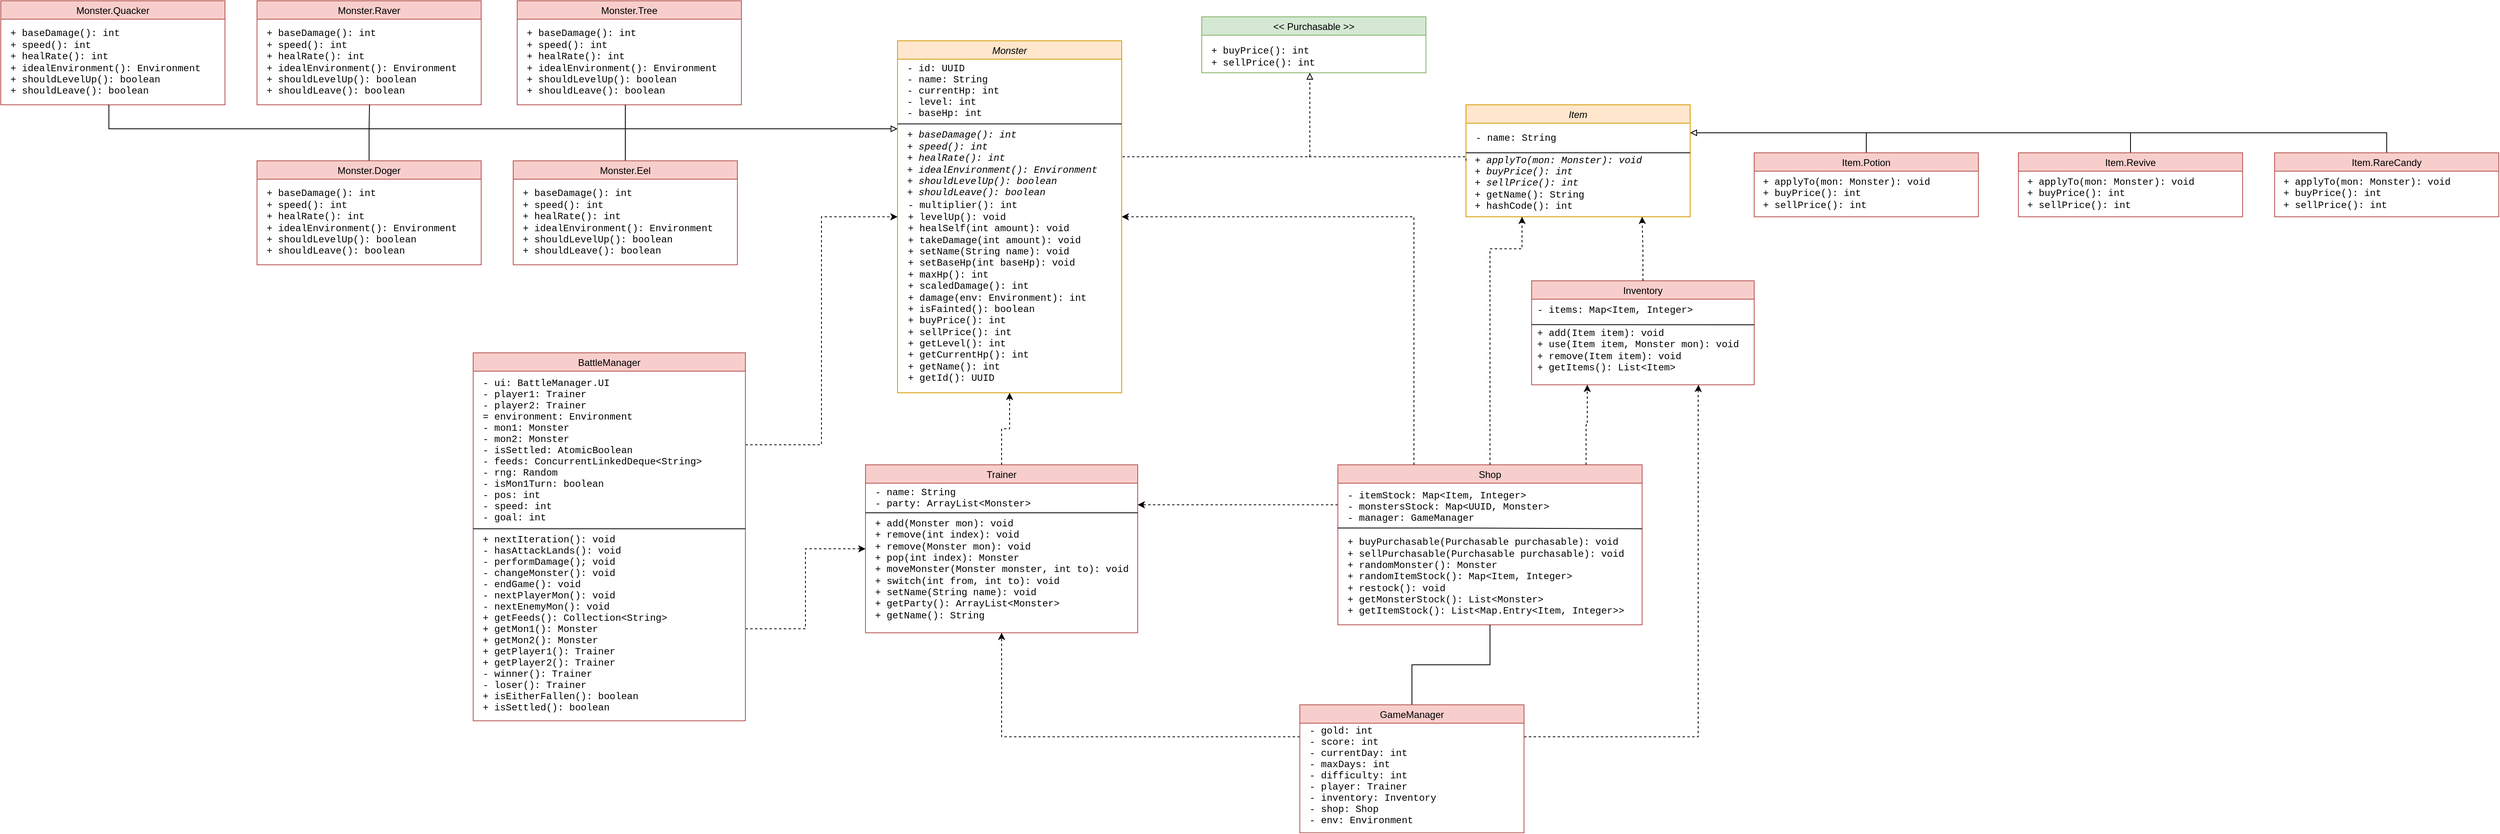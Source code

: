 <mxfile version="17.4.2" type="device"><diagram id="pFSYUsDLJ4QnkjCIc38w" name="Page-1"><mxGraphModel dx="2806" dy="759" grid="1" gridSize="10" guides="1" tooltips="1" connect="1" arrows="1" fold="1" page="1" pageScale="1" pageWidth="850" pageHeight="1100" background="#FFFFFF" math="0" shadow="0"><root><mxCell id="0"/><mxCell id="1" parent="0"/><mxCell id="HQpbe6BVlYGjpsLL3_IX-9" value="Item" style="swimlane;fontStyle=2;fillColor=#ffe6cc;strokeColor=#d79b00;" parent="1" vertex="1"><mxGeometry x="790" y="170" width="280" height="140" as="geometry"/></mxCell><mxCell id="HQpbe6BVlYGjpsLL3_IX-10" value="- name: String" style="text;strokeColor=none;fillColor=none;align=left;verticalAlign=middle;rounded=0;fontFamily=Courier New;" parent="HQpbe6BVlYGjpsLL3_IX-9" vertex="1"><mxGeometry x="10" y="30" width="130" height="20" as="geometry"/></mxCell><mxCell id="HQpbe6BVlYGjpsLL3_IX-11" value="&lt;i&gt;+ applyTo(mon: Monster): void&lt;br&gt;&lt;/i&gt;&lt;div&gt;&lt;i&gt;+ buyPrice(): int&lt;/i&gt;&lt;/div&gt;&lt;div&gt;&lt;i&gt;+ sellPrice(): int&lt;/i&gt;&lt;/div&gt;&lt;div&gt;+ getName(): String&lt;/div&gt;&lt;div&gt;+ hashCode(): int&lt;/div&gt;" style="text;strokeColor=none;fillColor=none;align=left;verticalAlign=middle;rounded=0;fontFamily=Courier New;html=1;" parent="HQpbe6BVlYGjpsLL3_IX-9" vertex="1"><mxGeometry x="9" y="68" width="250" height="60" as="geometry"/></mxCell><mxCell id="HQpbe6BVlYGjpsLL3_IX-13" value="" style="endArrow=none;html=1;rounded=0;fontFamily=Courier New;" parent="HQpbe6BVlYGjpsLL3_IX-9" edge="1"><mxGeometry width="50" height="50" relative="1" as="geometry"><mxPoint y="60" as="sourcePoint"/><mxPoint x="280" y="60" as="targetPoint"/></mxGeometry></mxCell><mxCell id="HQpbe6BVlYGjpsLL3_IX-15" value="&lt;&lt; Purchasable &gt;&gt;" style="swimlane;fontStyle=0;fillColor=#d5e8d4;strokeColor=#82b366;" parent="1" vertex="1"><mxGeometry x="460" y="60" width="280" height="70" as="geometry"/></mxCell><mxCell id="HQpbe6BVlYGjpsLL3_IX-17" value="&lt;span&gt;+ buyPrice(): int&lt;/span&gt;&lt;br&gt;&lt;div&gt;&lt;span&gt;+ sellPrice(): int&lt;/span&gt;&lt;/div&gt;" style="text;strokeColor=none;fillColor=none;align=left;verticalAlign=middle;rounded=0;fontFamily=Courier New;html=1;fontStyle=0" parent="HQpbe6BVlYGjpsLL3_IX-15" vertex="1"><mxGeometry x="10" y="30" width="250" height="40" as="geometry"/></mxCell><mxCell id="HQpbe6BVlYGjpsLL3_IX-20" value="" style="endArrow=block;dashed=1;html=1;rounded=0;fontFamily=Courier New;exitX=1;exitY=0.25;exitDx=0;exitDy=0;edgeStyle=orthogonalEdgeStyle;entryX=0.5;entryY=1;entryDx=0;entryDy=0;endFill=0;" parent="1" source="HQpbe6BVlYGjpsLL3_IX-2" target="HQpbe6BVlYGjpsLL3_IX-17" edge="1"><mxGeometry width="50" height="50" relative="1" as="geometry"><mxPoint x="320" y="200" as="sourcePoint"/><mxPoint x="600.004" y="152.5" as="targetPoint"/><Array as="points"><mxPoint x="360" y="235"/><mxPoint x="595" y="235"/></Array></mxGeometry></mxCell><mxCell id="HQpbe6BVlYGjpsLL3_IX-21" value="" style="endArrow=none;dashed=1;html=1;rounded=0;fontFamily=Courier New;exitX=0;exitY=0.5;exitDx=0;exitDy=0;edgeStyle=orthogonalEdgeStyle;" parent="1" source="HQpbe6BVlYGjpsLL3_IX-9" edge="1"><mxGeometry width="50" height="50" relative="1" as="geometry"><mxPoint x="240" y="290" as="sourcePoint"/><mxPoint x="590" y="235" as="targetPoint"/><Array as="points"><mxPoint x="790" y="235"/><mxPoint x="600" y="235"/></Array></mxGeometry></mxCell><mxCell id="2OOPUxPIZDcGYrTRLURp-1" value="Trainer" style="swimlane;fontStyle=0;fillColor=#f8cecc;strokeColor=#b85450;startSize=23;" parent="1" vertex="1"><mxGeometry x="40" y="620" width="340" height="210" as="geometry"/></mxCell><mxCell id="2OOPUxPIZDcGYrTRLURp-2" value="- name: String&#10;- party: ArrayList&lt;Monster&gt;" style="text;strokeColor=none;fillColor=none;align=left;verticalAlign=middle;rounded=0;fontFamily=Courier New;" parent="2OOPUxPIZDcGYrTRLURp-1" vertex="1"><mxGeometry x="10" y="20" width="130" height="40" as="geometry"/></mxCell><mxCell id="2OOPUxPIZDcGYrTRLURp-4" value="&lt;div&gt;+ add(Monster mon): void&lt;/div&gt;&lt;div&gt;+ remove(int index): void&lt;/div&gt;&lt;div&gt;+ remove(Monster mon): void&lt;/div&gt;&lt;div&gt;+ pop(int index): Monster&lt;/div&gt;&lt;div&gt;+ moveMonster(Monster monster, int to): void&lt;/div&gt;&lt;div&gt;+ switch(int from, int to): void&lt;/div&gt;&lt;div&gt;+ setName(String name): void&lt;/div&gt;&lt;div&gt;+ getParty(): ArrayList&amp;lt;Monster&amp;gt;&lt;/div&gt;&lt;div&gt;+ getName(): String&lt;/div&gt;" style="text;strokeColor=none;fillColor=none;align=left;verticalAlign=middle;rounded=0;fontFamily=Courier New;html=1;" parent="2OOPUxPIZDcGYrTRLURp-1" vertex="1"><mxGeometry x="10" y="81" width="250" height="100" as="geometry"/></mxCell><mxCell id="2OOPUxPIZDcGYrTRLURp-5" value="" style="endArrow=none;html=1;rounded=0;fontFamily=Courier New;" parent="2OOPUxPIZDcGYrTRLURp-1" edge="1"><mxGeometry width="50" height="50" relative="1" as="geometry"><mxPoint y="60" as="sourcePoint"/><mxPoint x="340" y="60" as="targetPoint"/><Array as="points"><mxPoint x="150" y="60"/></Array></mxGeometry></mxCell><mxCell id="2OOPUxPIZDcGYrTRLURp-6" value="" style="endArrow=classic;dashed=1;html=1;rounded=0;entryX=0.5;entryY=1;entryDx=0;entryDy=0;strokeColor=default;startArrow=none;startFill=0;endFill=1;exitX=0.5;exitY=0;exitDx=0;exitDy=0;edgeStyle=orthogonalEdgeStyle;" parent="1" source="2OOPUxPIZDcGYrTRLURp-1" target="HQpbe6BVlYGjpsLL3_IX-2" edge="1"><mxGeometry width="50" height="50" relative="1" as="geometry"><mxPoint x="480" y="540" as="sourcePoint"/><mxPoint x="500" y="410" as="targetPoint"/></mxGeometry></mxCell><mxCell id="2OOPUxPIZDcGYrTRLURp-7" value="Inventory" style="swimlane;fontStyle=0;fillColor=#f8cecc;strokeColor=#b85450;startSize=23;" parent="1" vertex="1"><mxGeometry x="872" y="390" width="278" height="130" as="geometry"/></mxCell><mxCell id="2OOPUxPIZDcGYrTRLURp-23" value="- items: Map&lt;Item, Integer&gt;" style="text;strokeColor=none;fillColor=none;align=left;verticalAlign=middle;rounded=0;fontFamily=Courier New;" parent="2OOPUxPIZDcGYrTRLURp-7" vertex="1"><mxGeometry x="5" y="20" width="130" height="30" as="geometry"/></mxCell><mxCell id="2OOPUxPIZDcGYrTRLURp-24" value="&lt;div&gt;+ add(Item item): void&lt;/div&gt;&lt;div&gt;+ use(Item item, Monster mon): void&lt;/div&gt;&lt;div&gt;+ remove(Item item): void&lt;/div&gt;&lt;div&gt;+ getItems(): List&amp;lt;Item&amp;gt;&lt;/div&gt;" style="text;strokeColor=none;fillColor=none;align=left;verticalAlign=middle;rounded=0;fontFamily=Courier New;html=1;" parent="2OOPUxPIZDcGYrTRLURp-7" vertex="1"><mxGeometry x="5" y="67" width="250" height="40" as="geometry"/></mxCell><mxCell id="2OOPUxPIZDcGYrTRLURp-27" value="" style="endArrow=none;html=1;rounded=0;fontFamily=Courier New;" parent="2OOPUxPIZDcGYrTRLURp-7" edge="1"><mxGeometry width="50" height="50" relative="1" as="geometry"><mxPoint y="54.71" as="sourcePoint"/><mxPoint x="278" y="55" as="targetPoint"/></mxGeometry></mxCell><mxCell id="2OOPUxPIZDcGYrTRLURp-11" value="" style="endArrow=classic;dashed=1;html=1;rounded=0;strokeColor=default;endFill=1;edgeStyle=orthogonalEdgeStyle;" parent="1" source="2OOPUxPIZDcGYrTRLURp-7" edge="1"><mxGeometry width="50" height="50" relative="1" as="geometry"><mxPoint x="360" y="480" as="sourcePoint"/><mxPoint x="1010" y="310" as="targetPoint"/></mxGeometry></mxCell><mxCell id="SiS5VSposjRIpW0yCWw8-3" style="edgeStyle=orthogonalEdgeStyle;rounded=0;orthogonalLoop=1;jettySize=auto;html=1;exitX=0;exitY=0.25;exitDx=0;exitDy=0;dashed=1;" parent="1" source="2OOPUxPIZDcGYrTRLURp-12" edge="1"><mxGeometry relative="1" as="geometry"><mxPoint x="380" y="670" as="targetPoint"/></mxGeometry></mxCell><mxCell id="2OOPUxPIZDcGYrTRLURp-12" value="Shop" style="swimlane;fontStyle=0;fillColor=#f8cecc;strokeColor=#b85450;startSize=23;" parent="1" vertex="1"><mxGeometry x="630" y="620" width="380" height="200" as="geometry"/></mxCell><mxCell id="2OOPUxPIZDcGYrTRLURp-13" value="- itemStock: Map&lt;Item, Integer&gt;&#10;- monstersStock: Map&lt;UUID, Monster&gt;&#10;- manager: GameManager " style="text;strokeColor=none;fillColor=none;align=left;verticalAlign=middle;rounded=0;fontFamily=Courier New;" parent="2OOPUxPIZDcGYrTRLURp-12" vertex="1"><mxGeometry x="10" y="31" width="130" height="40" as="geometry"/></mxCell><mxCell id="2OOPUxPIZDcGYrTRLURp-14" value="&lt;div&gt;&lt;span&gt;+ buyPurchasable(Purchasable purchasable): void&lt;/span&gt;&lt;/div&gt;&lt;div&gt;+ sellPurchasable(Purchasable purchasable): void&lt;/div&gt;&lt;div&gt;+ randomMonster(): Monster&lt;/div&gt;&lt;div&gt;+ randomItemStock(): Map&amp;lt;Item, Integer&amp;gt;&lt;/div&gt;+ restock(): void&lt;br&gt;+ getMonsterStock(): List&amp;lt;Monster&amp;gt;&lt;br&gt;+ getItemStock(): List&amp;lt;Map.Entry&amp;lt;Item, Integer&amp;gt;&amp;gt;" style="text;strokeColor=none;fillColor=none;align=left;verticalAlign=middle;rounded=0;fontFamily=Courier New;html=1;" parent="2OOPUxPIZDcGYrTRLURp-12" vertex="1"><mxGeometry x="10" y="80" width="460" height="120" as="geometry"/></mxCell><mxCell id="2OOPUxPIZDcGYrTRLURp-15" value="" style="endArrow=none;html=1;rounded=0;fontFamily=Courier New;" parent="2OOPUxPIZDcGYrTRLURp-12" edge="1"><mxGeometry width="50" height="50" relative="1" as="geometry"><mxPoint y="79" as="sourcePoint"/><mxPoint x="380" y="80" as="targetPoint"/><Array as="points"><mxPoint x="150" y="79"/></Array></mxGeometry></mxCell><mxCell id="2OOPUxPIZDcGYrTRLURp-17" value="" style="endArrow=classic;dashed=1;html=1;rounded=0;strokeColor=default;endFill=1;entryX=0.25;entryY=1;entryDx=0;entryDy=0;edgeStyle=orthogonalEdgeStyle;" parent="1" source="2OOPUxPIZDcGYrTRLURp-12" target="2OOPUxPIZDcGYrTRLURp-7" edge="1"><mxGeometry width="50" height="50" relative="1" as="geometry"><mxPoint x="950" y="617" as="sourcePoint"/><mxPoint x="600" y="510" as="targetPoint"/><Array as="points"><mxPoint x="940" y="570"/><mxPoint x="942" y="570"/></Array></mxGeometry></mxCell><mxCell id="2OOPUxPIZDcGYrTRLURp-18" value="" style="endArrow=classic;dashed=1;html=1;rounded=0;strokeColor=default;endFill=1;exitX=0.5;exitY=0;exitDx=0;exitDy=0;entryX=0.25;entryY=1;entryDx=0;entryDy=0;edgeStyle=orthogonalEdgeStyle;" parent="1" source="2OOPUxPIZDcGYrTRLURp-12" target="HQpbe6BVlYGjpsLL3_IX-9" edge="1"><mxGeometry width="50" height="50" relative="1" as="geometry"><mxPoint x="740.0" y="689.6" as="sourcePoint"/><mxPoint x="720" y="400" as="targetPoint"/><Array as="points"><mxPoint x="820" y="350"/><mxPoint x="860" y="350"/></Array></mxGeometry></mxCell><mxCell id="2OOPUxPIZDcGYrTRLURp-19" value="" style="endArrow=classic;dashed=1;html=1;rounded=0;strokeColor=default;endFill=1;exitX=0.25;exitY=0;exitDx=0;exitDy=0;entryX=1;entryY=0.5;entryDx=0;entryDy=0;edgeStyle=orthogonalEdgeStyle;" parent="1" source="2OOPUxPIZDcGYrTRLURp-12" target="HQpbe6BVlYGjpsLL3_IX-2" edge="1"><mxGeometry width="50" height="50" relative="1" as="geometry"><mxPoint x="538.985" y="690" as="sourcePoint"/><mxPoint x="320" y="400.2" as="targetPoint"/><Array as="points"><mxPoint x="725" y="310"/></Array></mxGeometry></mxCell><mxCell id="HQpbe6BVlYGjpsLL3_IX-2" value="Monster" style="swimlane;fontStyle=2;fillColor=#ffe6cc;strokeColor=#d79b00;" parent="1" vertex="1"><mxGeometry x="80" y="90" width="280" height="440" as="geometry"/></mxCell><mxCell id="HQpbe6BVlYGjpsLL3_IX-4" value="- id: UUID&#10;- name: String&#10;- currentHp: int&#10;- level: int&#10;- baseHp: int   " style="text;strokeColor=none;fillColor=none;align=left;verticalAlign=middle;rounded=0;fontFamily=Courier New;" parent="HQpbe6BVlYGjpsLL3_IX-2" vertex="1"><mxGeometry x="10" y="31" width="130" height="60" as="geometry"/></mxCell><mxCell id="HQpbe6BVlYGjpsLL3_IX-7" value="&lt;i&gt;+ baseDamage(): int&lt;br&gt;+ speed(): int&lt;br&gt;+ healRate(): int&lt;br&gt;+ idealEnvironment(): Environment&lt;br&gt;+ shouldLevelUp(): boolean&lt;br&gt;+ shouldLeave(): boolean&lt;/i&gt;" style="text;strokeColor=none;fillColor=none;align=left;verticalAlign=middle;rounded=0;fontFamily=Courier New;html=1;" parent="HQpbe6BVlYGjpsLL3_IX-2" vertex="1"><mxGeometry x="10" y="99" width="250" height="110" as="geometry"/></mxCell><mxCell id="HQpbe6BVlYGjpsLL3_IX-8" value="&lt;div&gt;- multiplier(): int&lt;/div&gt;&lt;div&gt;+ levelUp(): void&lt;/div&gt;&lt;div&gt;+ healSelf(int amount): void&lt;/div&gt;&lt;div&gt;+ takeDamage(int amount): void&lt;/div&gt;&lt;div&gt;+ setName(String name): void&lt;/div&gt;&lt;div&gt;+ setBaseHp(int baseHp): void&lt;/div&gt;&lt;div&gt;+ maxHp(): int&lt;/div&gt;&lt;div&gt;+ scaledDamage(): int&lt;/div&gt;&lt;div&gt;+ damage(env: Environment): int&lt;/div&gt;&lt;div&gt;+ isFainted(): boolean&lt;/div&gt;&lt;div&gt;+ buyPrice(): int&lt;/div&gt;&lt;div&gt;+ sellPrice(): int&lt;/div&gt;&lt;div&gt;+ getLevel(): int&lt;/div&gt;&lt;div&gt;+ getCurrentHp(): int&lt;/div&gt;&lt;div&gt;+ getName(): int&lt;/div&gt;&lt;div&gt;+ getId(): UUID&lt;/div&gt;" style="text;strokeColor=none;fillColor=none;align=left;verticalAlign=middle;rounded=0;fontFamily=Courier New;html=1;" parent="HQpbe6BVlYGjpsLL3_IX-2" vertex="1"><mxGeometry x="11" y="197" width="250" height="234" as="geometry"/></mxCell><mxCell id="2OOPUxPIZDcGYrTRLURp-38" value="" style="endArrow=none;html=1;rounded=0;fontFamily=Courier New;" parent="HQpbe6BVlYGjpsLL3_IX-2" edge="1"><mxGeometry width="50" height="50" relative="1" as="geometry"><mxPoint y="103.82" as="sourcePoint"/><mxPoint x="280" y="103.82" as="targetPoint"/></mxGeometry></mxCell><mxCell id="2OOPUxPIZDcGYrTRLURp-34" style="edgeStyle=orthogonalEdgeStyle;rounded=0;orthogonalLoop=1;jettySize=auto;html=1;entryX=0.5;entryY=1;entryDx=0;entryDy=0;startArrow=none;startFill=0;endArrow=classic;endFill=1;strokeColor=default;dashed=1;exitX=0;exitY=0.25;exitDx=0;exitDy=0;" parent="1" source="2OOPUxPIZDcGYrTRLURp-30" target="2OOPUxPIZDcGYrTRLURp-1" edge="1"><mxGeometry relative="1" as="geometry"><Array as="points"><mxPoint x="210" y="960"/></Array></mxGeometry></mxCell><mxCell id="2OOPUxPIZDcGYrTRLURp-35" style="edgeStyle=orthogonalEdgeStyle;rounded=0;orthogonalLoop=1;jettySize=auto;html=1;exitX=1;exitY=0.25;exitDx=0;exitDy=0;entryX=0.75;entryY=1;entryDx=0;entryDy=0;dashed=1;startArrow=none;startFill=0;endArrow=classic;endFill=1;strokeColor=default;" parent="1" source="2OOPUxPIZDcGYrTRLURp-30" target="2OOPUxPIZDcGYrTRLURp-7" edge="1"><mxGeometry relative="1" as="geometry"><Array as="points"><mxPoint x="1080" y="960"/><mxPoint x="1080" y="530"/><mxPoint x="1081" y="530"/></Array></mxGeometry></mxCell><mxCell id="2OOPUxPIZDcGYrTRLURp-36" style="edgeStyle=orthogonalEdgeStyle;rounded=0;orthogonalLoop=1;jettySize=auto;html=1;entryX=0.5;entryY=1;entryDx=0;entryDy=0;startArrow=none;startFill=0;endArrow=none;endFill=0;strokeColor=default;" parent="1" source="2OOPUxPIZDcGYrTRLURp-30" target="2OOPUxPIZDcGYrTRLURp-12" edge="1"><mxGeometry relative="1" as="geometry"/></mxCell><mxCell id="2OOPUxPIZDcGYrTRLURp-30" value="GameManager" style="swimlane;fontStyle=0;fillColor=#f8cecc;strokeColor=#b85450;startSize=23;" parent="1" vertex="1"><mxGeometry x="582.5" y="920" width="280" height="160" as="geometry"/></mxCell><mxCell id="2OOPUxPIZDcGYrTRLURp-31" value="- gold: int&#10;- score: int&#10;- currentDay: int&#10;- maxDays: int&#10;- difficulty: int&#10;- player: Trainer&#10;- inventory: Inventory&#10;- shop: Shop&#10;- env: Environment" style="text;strokeColor=none;fillColor=none;align=left;verticalAlign=middle;rounded=0;fontFamily=Courier New;" parent="2OOPUxPIZDcGYrTRLURp-30" vertex="1"><mxGeometry x="10" y="32" width="130" height="110" as="geometry"/></mxCell><mxCell id="VeZPaZXWvOt5dgoKV3AZ-8" style="edgeStyle=orthogonalEdgeStyle;rounded=0;orthogonalLoop=1;jettySize=auto;html=1;exitX=1;exitY=0.25;exitDx=0;exitDy=0;entryX=0;entryY=0.5;entryDx=0;entryDy=0;dashed=1;" parent="1" source="VeZPaZXWvOt5dgoKV3AZ-1" target="HQpbe6BVlYGjpsLL3_IX-2" edge="1"><mxGeometry relative="1" as="geometry"/></mxCell><mxCell id="VeZPaZXWvOt5dgoKV3AZ-9" style="edgeStyle=orthogonalEdgeStyle;rounded=0;orthogonalLoop=1;jettySize=auto;html=1;exitX=1;exitY=0.75;exitDx=0;exitDy=0;entryX=0;entryY=0.5;entryDx=0;entryDy=0;dashed=1;" parent="1" source="VeZPaZXWvOt5dgoKV3AZ-1" target="2OOPUxPIZDcGYrTRLURp-1" edge="1"><mxGeometry relative="1" as="geometry"/></mxCell><mxCell id="VeZPaZXWvOt5dgoKV3AZ-1" value="BattleManager" style="swimlane;fontStyle=0;fillColor=#f8cecc;strokeColor=#b85450;startSize=23;" parent="1" vertex="1"><mxGeometry x="-450" y="480" width="340" height="460" as="geometry"/></mxCell><mxCell id="VeZPaZXWvOt5dgoKV3AZ-2" value="- ui: BattleManager.UI&#10;- player1: Trainer&#10;- player2: Trainer&#10;= environment: Environment&#10;- mon1: Monster&#10;- mon2: Monster&#10;- isSettled: AtomicBoolean&#10;- feeds: ConcurrentLinkedDeque&lt;String&gt;&#10;- rng: Random&#10;- isMon1Turn: boolean&#10;- pos: int&#10;- speed: int&#10;- goal: int " style="text;strokeColor=none;fillColor=none;align=left;verticalAlign=middle;rounded=0;fontFamily=Courier New;" parent="VeZPaZXWvOt5dgoKV3AZ-1" vertex="1"><mxGeometry x="10" y="25" width="310" height="191" as="geometry"/></mxCell><mxCell id="VeZPaZXWvOt5dgoKV3AZ-6" value="" style="endArrow=none;html=1;rounded=0;fontFamily=Courier New;" parent="VeZPaZXWvOt5dgoKV3AZ-1" edge="1"><mxGeometry width="50" height="50" relative="1" as="geometry"><mxPoint y="220" as="sourcePoint"/><mxPoint x="340" y="220" as="targetPoint"/><Array as="points"/></mxGeometry></mxCell><mxCell id="VeZPaZXWvOt5dgoKV3AZ-7" value="+ nextIteration(): void&#10;- hasAttackLands(): void&#10;- performDamage(); void&#10;- changeMonster(): void&#10;- endGame(): void&#10;- nextPlayerMon(): void&#10;- nextEnemyMon(): void&#10;+ getFeeds(): Collection&lt;String&gt;&#10;+ getMon1(): Monster&#10;+ getMon2(): Monster&#10;+ getPlayer1(): Trainer&#10;+ getPlayer2(): Trainer&#10;- winner(): Trainer&#10;- loser(): Trainer&#10;+ isEitherFallen(): boolean&#10;+ isSettled(): boolean" style="text;strokeColor=none;fillColor=none;align=left;verticalAlign=middle;rounded=0;fontFamily=Courier New;" parent="VeZPaZXWvOt5dgoKV3AZ-1" vertex="1"><mxGeometry x="10" y="227" width="310" height="220" as="geometry"/></mxCell><mxCell id="VeZPaZXWvOt5dgoKV3AZ-10" value="Monster.Raver" style="swimlane;fontStyle=0;fillColor=#f8cecc;strokeColor=#b85450;" parent="1" vertex="1"><mxGeometry x="-720" y="40" width="280" height="130" as="geometry"/></mxCell><mxCell id="VeZPaZXWvOt5dgoKV3AZ-12" value="+ baseDamage(): int&lt;br&gt;+ speed(): int&lt;br&gt;+ healRate(): int&lt;br&gt;+ idealEnvironment(): Environment&lt;br&gt;+ shouldLevelUp(): boolean&lt;br&gt;+ shouldLeave(): boolean" style="text;strokeColor=none;fillColor=none;align=left;verticalAlign=middle;rounded=0;fontFamily=Courier New;html=1;" parent="VeZPaZXWvOt5dgoKV3AZ-10" vertex="1"><mxGeometry x="10" y="24" width="250" height="106" as="geometry"/></mxCell><mxCell id="VeZPaZXWvOt5dgoKV3AZ-15" value="Monster.Tree" style="swimlane;fontStyle=0;fillColor=#f8cecc;strokeColor=#b85450;" parent="1" vertex="1"><mxGeometry x="-395" y="40" width="280" height="130" as="geometry"/></mxCell><mxCell id="VeZPaZXWvOt5dgoKV3AZ-16" value="+ baseDamage(): int&lt;br&gt;+ speed(): int&lt;br&gt;+ healRate(): int&lt;br&gt;+ idealEnvironment(): Environment&lt;br&gt;+ shouldLevelUp(): boolean&lt;br&gt;+ shouldLeave(): boolean" style="text;strokeColor=none;fillColor=none;align=left;verticalAlign=middle;rounded=0;fontFamily=Courier New;html=1;" parent="VeZPaZXWvOt5dgoKV3AZ-15" vertex="1"><mxGeometry x="10" y="24" width="250" height="106" as="geometry"/></mxCell><mxCell id="VeZPaZXWvOt5dgoKV3AZ-30" style="edgeStyle=orthogonalEdgeStyle;rounded=0;orthogonalLoop=1;jettySize=auto;html=1;exitX=0.5;exitY=0;exitDx=0;exitDy=0;endArrow=none;endFill=0;" parent="1" source="VeZPaZXWvOt5dgoKV3AZ-17" edge="1"><mxGeometry relative="1" as="geometry"><mxPoint x="-580.0" y="200" as="targetPoint"/></mxGeometry></mxCell><mxCell id="VeZPaZXWvOt5dgoKV3AZ-17" value="Monster.Doger" style="swimlane;fontStyle=0;fillColor=#f8cecc;strokeColor=#b85450;" parent="1" vertex="1"><mxGeometry x="-720" y="240" width="280" height="130" as="geometry"/></mxCell><mxCell id="VeZPaZXWvOt5dgoKV3AZ-18" value="+ baseDamage(): int&lt;br&gt;+ speed(): int&lt;br&gt;+ healRate(): int&lt;br&gt;+ idealEnvironment(): Environment&lt;br&gt;+ shouldLevelUp(): boolean&lt;br&gt;+ shouldLeave(): boolean" style="text;strokeColor=none;fillColor=none;align=left;verticalAlign=middle;rounded=0;fontFamily=Courier New;html=1;" parent="VeZPaZXWvOt5dgoKV3AZ-17" vertex="1"><mxGeometry x="10" y="24" width="250" height="106" as="geometry"/></mxCell><mxCell id="VeZPaZXWvOt5dgoKV3AZ-31" style="edgeStyle=orthogonalEdgeStyle;rounded=0;orthogonalLoop=1;jettySize=auto;html=1;exitX=0.5;exitY=0;exitDx=0;exitDy=0;endArrow=none;endFill=0;" parent="1" source="VeZPaZXWvOt5dgoKV3AZ-19" edge="1"><mxGeometry relative="1" as="geometry"><mxPoint x="-260" y="200" as="targetPoint"/></mxGeometry></mxCell><mxCell id="VeZPaZXWvOt5dgoKV3AZ-19" value="Monster.Eel" style="swimlane;fontStyle=0;fillColor=#f8cecc;strokeColor=#b85450;" parent="1" vertex="1"><mxGeometry x="-400" y="240" width="280" height="130" as="geometry"/></mxCell><mxCell id="VeZPaZXWvOt5dgoKV3AZ-20" value="+ baseDamage(): int&lt;br&gt;+ speed(): int&lt;br&gt;+ healRate(): int&lt;br&gt;+ idealEnvironment(): Environment&lt;br&gt;+ shouldLevelUp(): boolean&lt;br&gt;+ shouldLeave(): boolean" style="text;strokeColor=none;fillColor=none;align=left;verticalAlign=middle;rounded=0;fontFamily=Courier New;html=1;" parent="VeZPaZXWvOt5dgoKV3AZ-19" vertex="1"><mxGeometry x="10" y="24" width="250" height="106" as="geometry"/></mxCell><mxCell id="VeZPaZXWvOt5dgoKV3AZ-21" value="Monster.Quacker" style="swimlane;fontStyle=0;fillColor=#f8cecc;strokeColor=#b85450;" parent="1" vertex="1"><mxGeometry x="-1040" y="40" width="280" height="130" as="geometry"/></mxCell><mxCell id="VeZPaZXWvOt5dgoKV3AZ-22" value="+ baseDamage(): int&lt;br&gt;+ speed(): int&lt;br&gt;+ healRate(): int&lt;br&gt;+ idealEnvironment(): Environment&lt;br&gt;+ shouldLevelUp(): boolean&lt;br&gt;+ shouldLeave(): boolean" style="text;strokeColor=none;fillColor=none;align=left;verticalAlign=middle;rounded=0;fontFamily=Courier New;html=1;" parent="VeZPaZXWvOt5dgoKV3AZ-21" vertex="1"><mxGeometry x="10" y="24" width="250" height="106" as="geometry"/></mxCell><mxCell id="VeZPaZXWvOt5dgoKV3AZ-28" style="edgeStyle=orthogonalEdgeStyle;rounded=0;orthogonalLoop=1;jettySize=auto;html=1;exitX=0.5;exitY=1;exitDx=0;exitDy=0;entryX=0;entryY=0.25;entryDx=0;entryDy=0;endArrow=block;endFill=0;" parent="1" source="VeZPaZXWvOt5dgoKV3AZ-22" target="HQpbe6BVlYGjpsLL3_IX-2" edge="1"><mxGeometry relative="1" as="geometry"/></mxCell><mxCell id="VeZPaZXWvOt5dgoKV3AZ-29" style="edgeStyle=orthogonalEdgeStyle;rounded=0;orthogonalLoop=1;jettySize=auto;html=1;exitX=0.522;exitY=0.996;exitDx=0;exitDy=0;endArrow=none;endFill=0;exitPerimeter=0;" parent="1" source="VeZPaZXWvOt5dgoKV3AZ-12" edge="1"><mxGeometry relative="1" as="geometry"><mxPoint x="-580" y="200" as="targetPoint"/><Array as="points"><mxPoint x="-580" y="170"/></Array></mxGeometry></mxCell><mxCell id="VeZPaZXWvOt5dgoKV3AZ-32" style="edgeStyle=orthogonalEdgeStyle;rounded=0;orthogonalLoop=1;jettySize=auto;html=1;exitX=0.5;exitY=1;exitDx=0;exitDy=0;endArrow=none;endFill=0;" parent="1" source="VeZPaZXWvOt5dgoKV3AZ-16" edge="1"><mxGeometry relative="1" as="geometry"><mxPoint x="-260" y="200" as="targetPoint"/><Array as="points"><mxPoint x="-260" y="180"/><mxPoint x="-260" y="180"/></Array></mxGeometry></mxCell><mxCell id="VeZPaZXWvOt5dgoKV3AZ-43" style="edgeStyle=orthogonalEdgeStyle;rounded=0;orthogonalLoop=1;jettySize=auto;html=1;exitX=0.5;exitY=0;exitDx=0;exitDy=0;endArrow=none;endFill=0;" parent="1" source="VeZPaZXWvOt5dgoKV3AZ-33" edge="1"><mxGeometry relative="1" as="geometry"><mxPoint x="1290" y="205" as="targetPoint"/><mxPoint x="1290" y="225" as="sourcePoint"/></mxGeometry></mxCell><mxCell id="VeZPaZXWvOt5dgoKV3AZ-33" value="Item.Potion" style="swimlane;fontStyle=0;fillColor=#f8cecc;strokeColor=#b85450;" parent="1" vertex="1"><mxGeometry x="1150" y="230" width="280" height="80" as="geometry"/></mxCell><mxCell id="VeZPaZXWvOt5dgoKV3AZ-35" value="+ applyTo(mon: Monster): void&lt;br&gt;&lt;div&gt;+ buyPrice(): int&lt;/div&gt;&lt;div&gt;+ sellPrice(): int&lt;/div&gt;" style="text;strokeColor=none;fillColor=none;align=left;verticalAlign=middle;rounded=0;fontFamily=Courier New;html=1;" parent="VeZPaZXWvOt5dgoKV3AZ-33" vertex="1"><mxGeometry x="9" y="24" width="250" height="54" as="geometry"/></mxCell><mxCell id="VeZPaZXWvOt5dgoKV3AZ-42" style="edgeStyle=orthogonalEdgeStyle;rounded=0;orthogonalLoop=1;jettySize=auto;html=1;exitX=0.5;exitY=0;exitDx=0;exitDy=0;endArrow=none;endFill=0;" parent="1" edge="1"><mxGeometry relative="1" as="geometry"><mxPoint x="1620" y="205" as="targetPoint"/><mxPoint x="1620.0" y="225" as="sourcePoint"/></mxGeometry></mxCell><mxCell id="VeZPaZXWvOt5dgoKV3AZ-44" style="edgeStyle=orthogonalEdgeStyle;rounded=0;orthogonalLoop=1;jettySize=auto;html=1;endArrow=none;endFill=0;" parent="1" source="VeZPaZXWvOt5dgoKV3AZ-37" edge="1"><mxGeometry relative="1" as="geometry"><mxPoint x="1620.0" y="210" as="targetPoint"/></mxGeometry></mxCell><mxCell id="VeZPaZXWvOt5dgoKV3AZ-37" value="Item.Revive" style="swimlane;fontStyle=0;fillColor=#f8cecc;strokeColor=#b85450;" parent="1" vertex="1"><mxGeometry x="1480" y="230" width="280" height="80" as="geometry"/></mxCell><mxCell id="VeZPaZXWvOt5dgoKV3AZ-38" value="+ applyTo(mon: Monster): void&lt;br&gt;&lt;div&gt;+ buyPrice(): int&lt;/div&gt;&lt;div&gt;+ sellPrice(): int&lt;/div&gt;" style="text;strokeColor=none;fillColor=none;align=left;verticalAlign=middle;rounded=0;fontFamily=Courier New;html=1;" parent="VeZPaZXWvOt5dgoKV3AZ-37" vertex="1"><mxGeometry x="9" y="24" width="250" height="54" as="geometry"/></mxCell><mxCell id="VeZPaZXWvOt5dgoKV3AZ-41" style="edgeStyle=orthogonalEdgeStyle;rounded=0;orthogonalLoop=1;jettySize=auto;html=1;exitX=0.5;exitY=0;exitDx=0;exitDy=0;endArrow=block;endFill=0;entryX=1;entryY=0.25;entryDx=0;entryDy=0;" parent="1" source="VeZPaZXWvOt5dgoKV3AZ-39" target="HQpbe6BVlYGjpsLL3_IX-9" edge="1"><mxGeometry relative="1" as="geometry"><mxPoint x="1570" y="170.0" as="targetPoint"/></mxGeometry></mxCell><mxCell id="VeZPaZXWvOt5dgoKV3AZ-39" value="Item.RareCandy" style="swimlane;fontStyle=0;fillColor=#f8cecc;strokeColor=#b85450;" parent="1" vertex="1"><mxGeometry x="1800" y="230" width="280" height="80" as="geometry"/></mxCell><mxCell id="VeZPaZXWvOt5dgoKV3AZ-40" value="+ applyTo(mon: Monster): void&lt;br&gt;&lt;div&gt;+ buyPrice(): int&lt;/div&gt;&lt;div&gt;+ sellPrice(): int&lt;/div&gt;" style="text;strokeColor=none;fillColor=none;align=left;verticalAlign=middle;rounded=0;fontFamily=Courier New;html=1;" parent="VeZPaZXWvOt5dgoKV3AZ-39" vertex="1"><mxGeometry x="9" y="24" width="250" height="54" as="geometry"/></mxCell></root></mxGraphModel></diagram></mxfile>